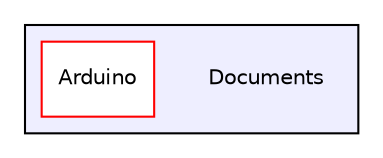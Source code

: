 digraph "Documents" {
  compound=true
  node [ fontsize="10", fontname="Helvetica"];
  edge [ labelfontsize="10", labelfontname="Helvetica"];
  subgraph clusterdir_f396504afdc959660871b003fa10164d {
    graph [ bgcolor="#eeeeff", pencolor="black", label="" URL="dir_f396504afdc959660871b003fa10164d.html"];
    dir_f396504afdc959660871b003fa10164d [shape=plaintext label="Documents"];
    dir_1ff56a8542c5da85d9f5c9ecf90c3ea3 [shape=box label="Arduino" color="red" fillcolor="white" style="filled" URL="dir_1ff56a8542c5da85d9f5c9ecf90c3ea3.html"];
  }
}
